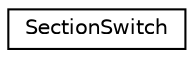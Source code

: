 digraph "Graphical Class Hierarchy"
{
 // LATEX_PDF_SIZE
  edge [fontname="Helvetica",fontsize="10",labelfontname="Helvetica",labelfontsize="10"];
  node [fontname="Helvetica",fontsize="10",shape=record];
  rankdir="LR";
  Node0 [label="SectionSwitch",height=0.2,width=0.4,color="black", fillcolor="white", style="filled",URL="$classSectionSwitch.html",tooltip=" "];
}
